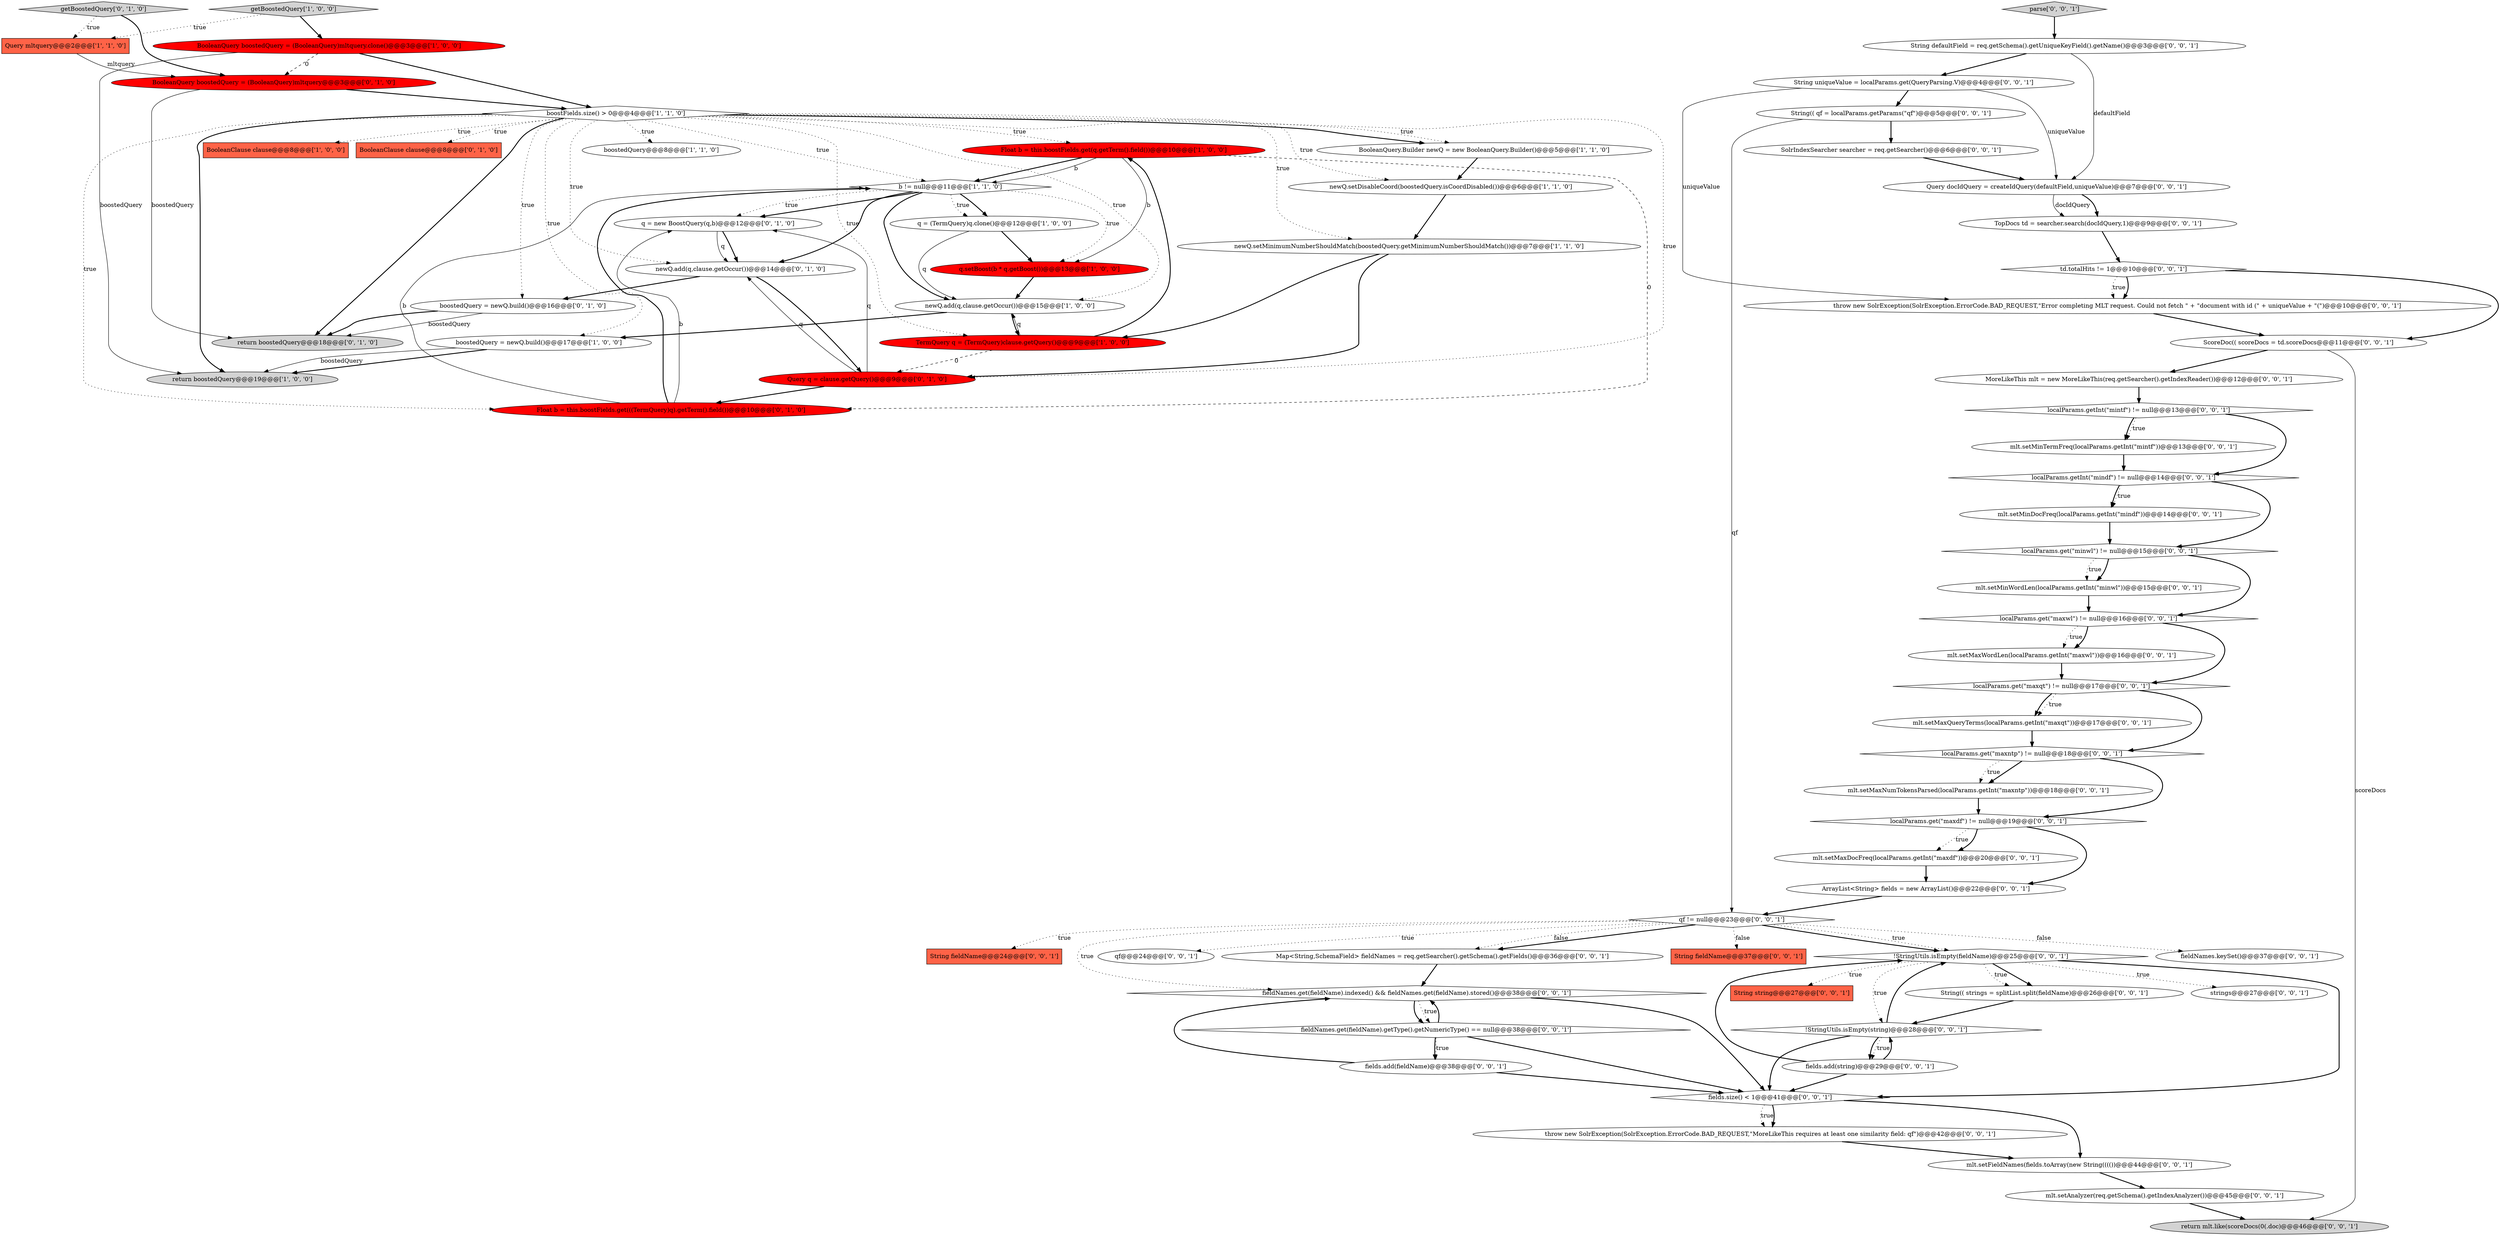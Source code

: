 digraph {
10 [style = filled, label = "Float b = this.boostFields.get(q.getTerm().field())@@@10@@@['1', '0', '0']", fillcolor = red, shape = ellipse image = "AAA1AAABBB1BBB"];
65 [style = filled, label = "TopDocs td = searcher.search(docIdQuery,1)@@@9@@@['0', '0', '1']", fillcolor = white, shape = ellipse image = "AAA0AAABBB3BBB"];
47 [style = filled, label = "mlt.setMinDocFreq(localParams.getInt(\"mindf\"))@@@14@@@['0', '0', '1']", fillcolor = white, shape = ellipse image = "AAA0AAABBB3BBB"];
11 [style = filled, label = "BooleanQuery boostedQuery = (BooleanQuery)mltquery.clone()@@@3@@@['1', '0', '0']", fillcolor = red, shape = ellipse image = "AAA1AAABBB1BBB"];
9 [style = filled, label = "TermQuery q = (TermQuery)clause.getQuery()@@@9@@@['1', '0', '0']", fillcolor = red, shape = ellipse image = "AAA1AAABBB1BBB"];
57 [style = filled, label = "String(( strings = splitList.split(fieldName)@@@26@@@['0', '0', '1']", fillcolor = white, shape = ellipse image = "AAA0AAABBB3BBB"];
0 [style = filled, label = "BooleanClause clause@@@8@@@['1', '0', '0']", fillcolor = tomato, shape = box image = "AAA0AAABBB1BBB"];
8 [style = filled, label = "boostFields.size() > 0@@@4@@@['1', '1', '0']", fillcolor = white, shape = diamond image = "AAA0AAABBB1BBB"];
13 [style = filled, label = "Query mltquery@@@2@@@['1', '1', '0']", fillcolor = tomato, shape = box image = "AAA0AAABBB1BBB"];
26 [style = filled, label = "mlt.setMaxDocFreq(localParams.getInt(\"maxdf\"))@@@20@@@['0', '0', '1']", fillcolor = white, shape = ellipse image = "AAA0AAABBB3BBB"];
45 [style = filled, label = "fieldNames.get(fieldName).indexed() && fieldNames.get(fieldName).stored()@@@38@@@['0', '0', '1']", fillcolor = white, shape = diamond image = "AAA0AAABBB3BBB"];
70 [style = filled, label = "fieldNames.keySet()@@@37@@@['0', '0', '1']", fillcolor = white, shape = ellipse image = "AAA0AAABBB3BBB"];
27 [style = filled, label = "String string@@@27@@@['0', '0', '1']", fillcolor = tomato, shape = box image = "AAA0AAABBB3BBB"];
60 [style = filled, label = "parse['0', '0', '1']", fillcolor = lightgray, shape = diamond image = "AAA0AAABBB3BBB"];
62 [style = filled, label = "mlt.setMaxWordLen(localParams.getInt(\"maxwl\"))@@@16@@@['0', '0', '1']", fillcolor = white, shape = ellipse image = "AAA0AAABBB3BBB"];
17 [style = filled, label = "Query q = clause.getQuery()@@@9@@@['0', '1', '0']", fillcolor = red, shape = ellipse image = "AAA1AAABBB2BBB"];
23 [style = filled, label = "BooleanClause clause@@@8@@@['0', '1', '0']", fillcolor = tomato, shape = box image = "AAA0AAABBB2BBB"];
37 [style = filled, label = "fields.add(string)@@@29@@@['0', '0', '1']", fillcolor = white, shape = ellipse image = "AAA0AAABBB3BBB"];
32 [style = filled, label = "String fieldName@@@24@@@['0', '0', '1']", fillcolor = tomato, shape = box image = "AAA0AAABBB3BBB"];
38 [style = filled, label = "fields.add(fieldName)@@@38@@@['0', '0', '1']", fillcolor = white, shape = ellipse image = "AAA0AAABBB3BBB"];
24 [style = filled, label = "q = new BoostQuery(q,b)@@@12@@@['0', '1', '0']", fillcolor = white, shape = ellipse image = "AAA0AAABBB2BBB"];
43 [style = filled, label = "ScoreDoc(( scoreDocs = td.scoreDocs@@@11@@@['0', '0', '1']", fillcolor = white, shape = ellipse image = "AAA0AAABBB3BBB"];
59 [style = filled, label = "mlt.setMinTermFreq(localParams.getInt(\"mintf\"))@@@13@@@['0', '0', '1']", fillcolor = white, shape = ellipse image = "AAA0AAABBB3BBB"];
21 [style = filled, label = "boostedQuery = newQ.build()@@@16@@@['0', '1', '0']", fillcolor = white, shape = ellipse image = "AAA0AAABBB2BBB"];
16 [style = filled, label = "getBoostedQuery['1', '0', '0']", fillcolor = lightgray, shape = diamond image = "AAA0AAABBB1BBB"];
22 [style = filled, label = "BooleanQuery boostedQuery = (BooleanQuery)mltquery@@@3@@@['0', '1', '0']", fillcolor = red, shape = ellipse image = "AAA1AAABBB2BBB"];
35 [style = filled, label = "fields.size() < 1@@@41@@@['0', '0', '1']", fillcolor = white, shape = diamond image = "AAA0AAABBB3BBB"];
53 [style = filled, label = "localParams.get(\"maxntp\") != null@@@18@@@['0', '0', '1']", fillcolor = white, shape = diamond image = "AAA0AAABBB3BBB"];
63 [style = filled, label = "!StringUtils.isEmpty(fieldName)@@@25@@@['0', '0', '1']", fillcolor = white, shape = diamond image = "AAA0AAABBB3BBB"];
71 [style = filled, label = "throw new SolrException(SolrException.ErrorCode.BAD_REQUEST,\"MoreLikeThis requires at least one similarity field: qf\")@@@42@@@['0', '0', '1']", fillcolor = white, shape = ellipse image = "AAA0AAABBB3BBB"];
4 [style = filled, label = "b != null@@@11@@@['1', '1', '0']", fillcolor = white, shape = diamond image = "AAA0AAABBB1BBB"];
56 [style = filled, label = "String defaultField = req.getSchema().getUniqueKeyField().getName()@@@3@@@['0', '0', '1']", fillcolor = white, shape = ellipse image = "AAA0AAABBB3BBB"];
7 [style = filled, label = "BooleanQuery.Builder newQ = new BooleanQuery.Builder()@@@5@@@['1', '1', '0']", fillcolor = white, shape = ellipse image = "AAA0AAABBB1BBB"];
19 [style = filled, label = "Float b = this.boostFields.get(((TermQuery)q).getTerm().field())@@@10@@@['0', '1', '0']", fillcolor = red, shape = ellipse image = "AAA1AAABBB2BBB"];
52 [style = filled, label = "!StringUtils.isEmpty(string)@@@28@@@['0', '0', '1']", fillcolor = white, shape = diamond image = "AAA0AAABBB3BBB"];
42 [style = filled, label = "localParams.get(\"maxdf\") != null@@@19@@@['0', '0', '1']", fillcolor = white, shape = diamond image = "AAA0AAABBB3BBB"];
66 [style = filled, label = "throw new SolrException(SolrException.ErrorCode.BAD_REQUEST,\"Error completing MLT request. Could not fetch \" + \"document with id (\" + uniqueValue + \"(\")@@@10@@@['0', '0', '1']", fillcolor = white, shape = ellipse image = "AAA0AAABBB3BBB"];
28 [style = filled, label = "strings@@@27@@@['0', '0', '1']", fillcolor = white, shape = ellipse image = "AAA0AAABBB3BBB"];
15 [style = filled, label = "newQ.setMinimumNumberShouldMatch(boostedQuery.getMinimumNumberShouldMatch())@@@7@@@['1', '1', '0']", fillcolor = white, shape = ellipse image = "AAA0AAABBB1BBB"];
2 [style = filled, label = "return boostedQuery@@@19@@@['1', '0', '0']", fillcolor = lightgray, shape = ellipse image = "AAA0AAABBB1BBB"];
14 [style = filled, label = "boostedQuery@@@8@@@['1', '1', '0']", fillcolor = white, shape = ellipse image = "AAA0AAABBB1BBB"];
1 [style = filled, label = "q.setBoost(b * q.getBoost())@@@13@@@['1', '0', '0']", fillcolor = red, shape = ellipse image = "AAA1AAABBB1BBB"];
34 [style = filled, label = "qf@@@24@@@['0', '0', '1']", fillcolor = white, shape = ellipse image = "AAA0AAABBB3BBB"];
48 [style = filled, label = "mlt.setMaxNumTokensParsed(localParams.getInt(\"maxntp\"))@@@18@@@['0', '0', '1']", fillcolor = white, shape = ellipse image = "AAA0AAABBB3BBB"];
54 [style = filled, label = "Query docIdQuery = createIdQuery(defaultField,uniqueValue)@@@7@@@['0', '0', '1']", fillcolor = white, shape = ellipse image = "AAA0AAABBB3BBB"];
50 [style = filled, label = "MoreLikeThis mlt = new MoreLikeThis(req.getSearcher().getIndexReader())@@@12@@@['0', '0', '1']", fillcolor = white, shape = ellipse image = "AAA0AAABBB3BBB"];
44 [style = filled, label = "mlt.setMaxQueryTerms(localParams.getInt(\"maxqt\"))@@@17@@@['0', '0', '1']", fillcolor = white, shape = ellipse image = "AAA0AAABBB3BBB"];
67 [style = filled, label = "ArrayList<String> fields = new ArrayList()@@@22@@@['0', '0', '1']", fillcolor = white, shape = ellipse image = "AAA0AAABBB3BBB"];
61 [style = filled, label = "Map<String,SchemaField> fieldNames = req.getSearcher().getSchema().getFields()@@@36@@@['0', '0', '1']", fillcolor = white, shape = ellipse image = "AAA0AAABBB3BBB"];
29 [style = filled, label = "localParams.getInt(\"mintf\") != null@@@13@@@['0', '0', '1']", fillcolor = white, shape = diamond image = "AAA0AAABBB3BBB"];
40 [style = filled, label = "qf != null@@@23@@@['0', '0', '1']", fillcolor = white, shape = diamond image = "AAA0AAABBB3BBB"];
33 [style = filled, label = "localParams.getInt(\"mindf\") != null@@@14@@@['0', '0', '1']", fillcolor = white, shape = diamond image = "AAA0AAABBB3BBB"];
69 [style = filled, label = "localParams.get(\"maxwl\") != null@@@16@@@['0', '0', '1']", fillcolor = white, shape = diamond image = "AAA0AAABBB3BBB"];
30 [style = filled, label = "localParams.get(\"maxqt\") != null@@@17@@@['0', '0', '1']", fillcolor = white, shape = diamond image = "AAA0AAABBB3BBB"];
3 [style = filled, label = "newQ.add(q,clause.getOccur())@@@15@@@['1', '0', '0']", fillcolor = white, shape = ellipse image = "AAA0AAABBB1BBB"];
6 [style = filled, label = "newQ.setDisableCoord(boostedQuery.isCoordDisabled())@@@6@@@['1', '1', '0']", fillcolor = white, shape = ellipse image = "AAA0AAABBB1BBB"];
49 [style = filled, label = "String uniqueValue = localParams.get(QueryParsing.V)@@@4@@@['0', '0', '1']", fillcolor = white, shape = ellipse image = "AAA0AAABBB3BBB"];
41 [style = filled, label = "String(( qf = localParams.getParams(\"qf\")@@@5@@@['0', '0', '1']", fillcolor = white, shape = ellipse image = "AAA0AAABBB3BBB"];
20 [style = filled, label = "getBoostedQuery['0', '1', '0']", fillcolor = lightgray, shape = diamond image = "AAA0AAABBB2BBB"];
51 [style = filled, label = "td.totalHits != 1@@@10@@@['0', '0', '1']", fillcolor = white, shape = diamond image = "AAA0AAABBB3BBB"];
5 [style = filled, label = "boostedQuery = newQ.build()@@@17@@@['1', '0', '0']", fillcolor = white, shape = ellipse image = "AAA0AAABBB1BBB"];
18 [style = filled, label = "return boostedQuery@@@18@@@['0', '1', '0']", fillcolor = lightgray, shape = ellipse image = "AAA0AAABBB2BBB"];
39 [style = filled, label = "mlt.setMinWordLen(localParams.getInt(\"minwl\"))@@@15@@@['0', '0', '1']", fillcolor = white, shape = ellipse image = "AAA0AAABBB3BBB"];
64 [style = filled, label = "mlt.setAnalyzer(req.getSchema().getIndexAnalyzer())@@@45@@@['0', '0', '1']", fillcolor = white, shape = ellipse image = "AAA0AAABBB3BBB"];
12 [style = filled, label = "q = (TermQuery)q.clone()@@@12@@@['1', '0', '0']", fillcolor = white, shape = ellipse image = "AAA0AAABBB1BBB"];
46 [style = filled, label = "return mlt.like(scoreDocs(0(.doc)@@@46@@@['0', '0', '1']", fillcolor = lightgray, shape = ellipse image = "AAA0AAABBB3BBB"];
31 [style = filled, label = "mlt.setFieldNames(fields.toArray(new String(((())@@@44@@@['0', '0', '1']", fillcolor = white, shape = ellipse image = "AAA0AAABBB3BBB"];
36 [style = filled, label = "String fieldName@@@37@@@['0', '0', '1']", fillcolor = tomato, shape = box image = "AAA0AAABBB3BBB"];
55 [style = filled, label = "fieldNames.get(fieldName).getType().getNumericType() == null@@@38@@@['0', '0', '1']", fillcolor = white, shape = diamond image = "AAA0AAABBB3BBB"];
25 [style = filled, label = "newQ.add(q,clause.getOccur())@@@14@@@['0', '1', '0']", fillcolor = white, shape = ellipse image = "AAA0AAABBB2BBB"];
58 [style = filled, label = "SolrIndexSearcher searcher = req.getSearcher()@@@6@@@['0', '0', '1']", fillcolor = white, shape = ellipse image = "AAA0AAABBB3BBB"];
68 [style = filled, label = "localParams.get(\"minwl\") != null@@@15@@@['0', '0', '1']", fillcolor = white, shape = diamond image = "AAA0AAABBB3BBB"];
29->59 [style = bold, label=""];
61->45 [style = bold, label=""];
30->44 [style = dotted, label="true"];
39->69 [style = bold, label=""];
4->25 [style = bold, label=""];
68->69 [style = bold, label=""];
16->13 [style = dotted, label="true"];
4->1 [style = dotted, label="true"];
51->66 [style = bold, label=""];
52->37 [style = dotted, label="true"];
40->32 [style = dotted, label="true"];
43->46 [style = solid, label="scoreDocs"];
9->10 [style = bold, label=""];
33->68 [style = bold, label=""];
40->70 [style = dotted, label="false"];
35->71 [style = dotted, label="true"];
44->53 [style = bold, label=""];
12->3 [style = solid, label="q"];
8->4 [style = dotted, label="true"];
21->18 [style = bold, label=""];
54->65 [style = bold, label=""];
69->30 [style = bold, label=""];
65->51 [style = bold, label=""];
22->8 [style = bold, label=""];
11->2 [style = solid, label="boostedQuery"];
15->17 [style = bold, label=""];
3->5 [style = bold, label=""];
40->36 [style = dotted, label="false"];
40->63 [style = bold, label=""];
49->66 [style = solid, label="uniqueValue"];
20->13 [style = dotted, label="true"];
8->0 [style = dotted, label="true"];
69->62 [style = dotted, label="true"];
42->67 [style = bold, label=""];
4->24 [style = dotted, label="true"];
41->58 [style = bold, label=""];
45->35 [style = bold, label=""];
25->21 [style = bold, label=""];
53->48 [style = bold, label=""];
52->35 [style = bold, label=""];
9->3 [style = solid, label="q"];
40->61 [style = bold, label=""];
50->29 [style = bold, label=""];
4->3 [style = bold, label=""];
26->67 [style = bold, label=""];
35->31 [style = bold, label=""];
53->48 [style = dotted, label="true"];
42->26 [style = dotted, label="true"];
10->4 [style = solid, label="b"];
68->39 [style = bold, label=""];
8->18 [style = bold, label=""];
62->30 [style = bold, label=""];
52->37 [style = bold, label=""];
8->17 [style = dotted, label="true"];
5->2 [style = solid, label="boostedQuery"];
19->24 [style = solid, label="b"];
11->22 [style = dashed, label="0"];
8->7 [style = dotted, label="true"];
8->23 [style = dotted, label="true"];
38->45 [style = bold, label=""];
55->38 [style = bold, label=""];
12->1 [style = bold, label=""];
63->52 [style = dotted, label="true"];
58->54 [style = bold, label=""];
69->62 [style = bold, label=""];
35->71 [style = bold, label=""];
33->47 [style = bold, label=""];
15->9 [style = bold, label=""];
8->14 [style = dotted, label="true"];
7->6 [style = bold, label=""];
37->63 [style = bold, label=""];
29->59 [style = dotted, label="true"];
49->41 [style = bold, label=""];
11->8 [style = bold, label=""];
55->35 [style = bold, label=""];
38->35 [style = bold, label=""];
52->63 [style = bold, label=""];
30->44 [style = bold, label=""];
8->19 [style = dotted, label="true"];
60->56 [style = bold, label=""];
54->65 [style = solid, label="docIdQuery"];
8->25 [style = dotted, label="true"];
40->34 [style = dotted, label="true"];
71->31 [style = bold, label=""];
4->24 [style = bold, label=""];
45->55 [style = bold, label=""];
67->40 [style = bold, label=""];
8->21 [style = dotted, label="true"];
63->27 [style = dotted, label="true"];
41->40 [style = solid, label="qf"];
49->54 [style = solid, label="uniqueValue"];
53->42 [style = bold, label=""];
1->3 [style = bold, label=""];
63->57 [style = bold, label=""];
8->15 [style = dotted, label="true"];
56->54 [style = solid, label="defaultField"];
30->53 [style = bold, label=""];
25->17 [style = bold, label=""];
8->3 [style = dotted, label="true"];
33->47 [style = dotted, label="true"];
6->15 [style = bold, label=""];
3->9 [style = bold, label=""];
13->22 [style = solid, label="mltquery"];
21->18 [style = solid, label="boostedQuery"];
8->6 [style = dotted, label="true"];
8->2 [style = bold, label=""];
24->25 [style = bold, label=""];
17->25 [style = solid, label="q"];
66->43 [style = bold, label=""];
4->12 [style = bold, label=""];
51->43 [style = bold, label=""];
37->52 [style = bold, label=""];
59->33 [style = bold, label=""];
37->35 [style = bold, label=""];
8->9 [style = dotted, label="true"];
4->12 [style = dotted, label="true"];
63->28 [style = dotted, label="true"];
51->66 [style = dotted, label="true"];
17->24 [style = solid, label="q"];
42->26 [style = bold, label=""];
16->11 [style = bold, label=""];
56->49 [style = bold, label=""];
43->50 [style = bold, label=""];
68->39 [style = dotted, label="true"];
40->61 [style = dotted, label="false"];
10->19 [style = dashed, label="0"];
47->68 [style = bold, label=""];
19->4 [style = solid, label="b"];
40->63 [style = dotted, label="true"];
64->46 [style = bold, label=""];
8->10 [style = dotted, label="true"];
10->1 [style = solid, label="b"];
48->42 [style = bold, label=""];
17->19 [style = bold, label=""];
8->7 [style = bold, label=""];
20->22 [style = bold, label=""];
57->52 [style = bold, label=""];
5->2 [style = bold, label=""];
29->33 [style = bold, label=""];
8->5 [style = dotted, label="true"];
9->17 [style = dashed, label="0"];
45->55 [style = dotted, label="true"];
10->4 [style = bold, label=""];
22->18 [style = solid, label="boostedQuery"];
31->64 [style = bold, label=""];
55->38 [style = dotted, label="true"];
19->4 [style = bold, label=""];
63->57 [style = dotted, label="true"];
40->45 [style = dotted, label="true"];
24->25 [style = solid, label="q"];
55->45 [style = bold, label=""];
63->35 [style = bold, label=""];
}
